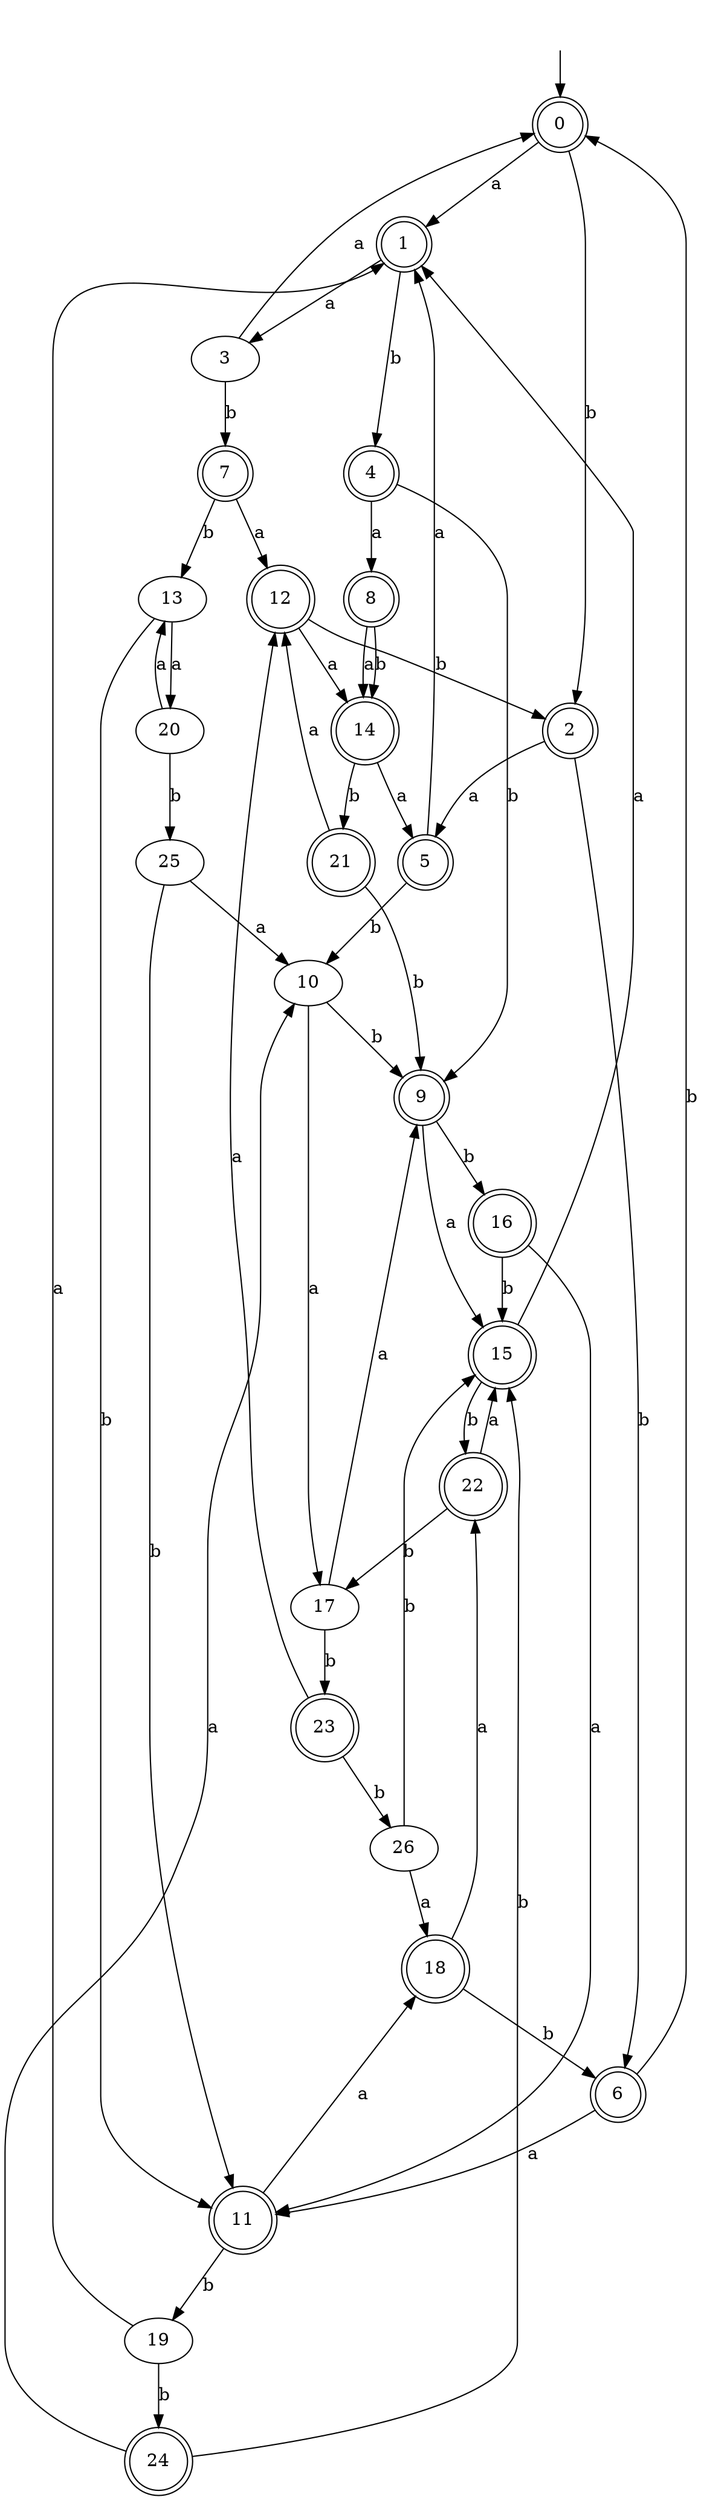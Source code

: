 digraph RandomDFA {
  __start0 [label="", shape=none];
  __start0 -> 0 [label=""];
  0 [shape=circle] [shape=doublecircle]
  0 -> 1 [label="a"]
  0 -> 2 [label="b"]
  1 [shape=doublecircle]
  1 -> 3 [label="a"]
  1 -> 4 [label="b"]
  2 [shape=doublecircle]
  2 -> 5 [label="a"]
  2 -> 6 [label="b"]
  3
  3 -> 0 [label="a"]
  3 -> 7 [label="b"]
  4 [shape=doublecircle]
  4 -> 8 [label="a"]
  4 -> 9 [label="b"]
  5 [shape=doublecircle]
  5 -> 1 [label="a"]
  5 -> 10 [label="b"]
  6 [shape=doublecircle]
  6 -> 11 [label="a"]
  6 -> 0 [label="b"]
  7 [shape=doublecircle]
  7 -> 12 [label="a"]
  7 -> 13 [label="b"]
  8 [shape=doublecircle]
  8 -> 14 [label="a"]
  8 -> 14 [label="b"]
  9 [shape=doublecircle]
  9 -> 15 [label="a"]
  9 -> 16 [label="b"]
  10
  10 -> 17 [label="a"]
  10 -> 9 [label="b"]
  11 [shape=doublecircle]
  11 -> 18 [label="a"]
  11 -> 19 [label="b"]
  12 [shape=doublecircle]
  12 -> 14 [label="a"]
  12 -> 2 [label="b"]
  13
  13 -> 20 [label="a"]
  13 -> 11 [label="b"]
  14 [shape=doublecircle]
  14 -> 5 [label="a"]
  14 -> 21 [label="b"]
  15 [shape=doublecircle]
  15 -> 1 [label="a"]
  15 -> 22 [label="b"]
  16 [shape=doublecircle]
  16 -> 11 [label="a"]
  16 -> 15 [label="b"]
  17
  17 -> 9 [label="a"]
  17 -> 23 [label="b"]
  18 [shape=doublecircle]
  18 -> 22 [label="a"]
  18 -> 6 [label="b"]
  19
  19 -> 1 [label="a"]
  19 -> 24 [label="b"]
  20
  20 -> 13 [label="a"]
  20 -> 25 [label="b"]
  21 [shape=doublecircle]
  21 -> 12 [label="a"]
  21 -> 9 [label="b"]
  22 [shape=doublecircle]
  22 -> 15 [label="a"]
  22 -> 17 [label="b"]
  23 [shape=doublecircle]
  23 -> 12 [label="a"]
  23 -> 26 [label="b"]
  24 [shape=doublecircle]
  24 -> 10 [label="a"]
  24 -> 15 [label="b"]
  25
  25 -> 10 [label="a"]
  25 -> 11 [label="b"]
  26
  26 -> 18 [label="a"]
  26 -> 15 [label="b"]
}
